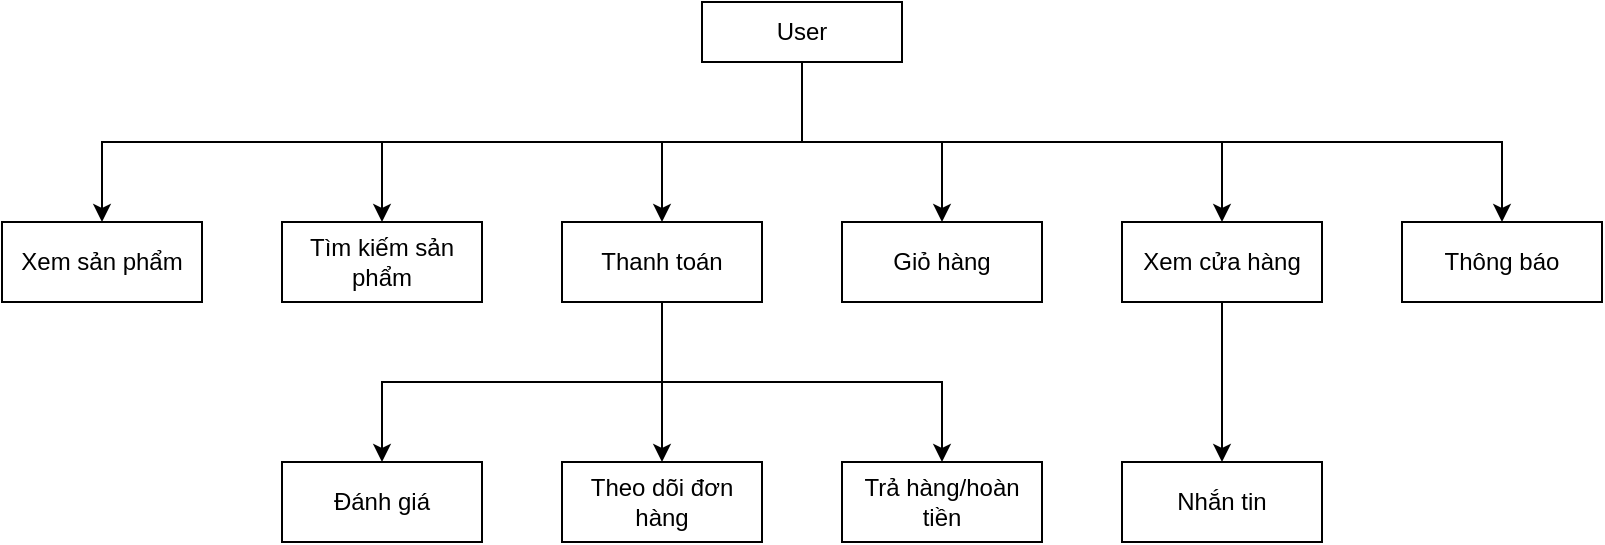 <mxfile version="26.0.16" pages="2">
  <diagram name="User" id="u_PtcYjld4LTcQ6zsmBq">
    <mxGraphModel dx="1434" dy="786" grid="1" gridSize="10" guides="1" tooltips="1" connect="1" arrows="1" fold="1" page="1" pageScale="1" pageWidth="850" pageHeight="1100" math="0" shadow="0">
      <root>
        <mxCell id="0" />
        <mxCell id="1" parent="0" />
        <mxCell id="r91w4G9pcnVKHiQj-TUd-8" style="edgeStyle=orthogonalEdgeStyle;rounded=0;orthogonalLoop=1;jettySize=auto;html=1;" parent="1" source="r91w4G9pcnVKHiQj-TUd-1" target="r91w4G9pcnVKHiQj-TUd-5" edge="1">
          <mxGeometry relative="1" as="geometry">
            <Array as="points">
              <mxPoint x="410" y="280" />
              <mxPoint x="60" y="280" />
            </Array>
          </mxGeometry>
        </mxCell>
        <mxCell id="r91w4G9pcnVKHiQj-TUd-9" style="edgeStyle=orthogonalEdgeStyle;rounded=0;orthogonalLoop=1;jettySize=auto;html=1;" parent="1" source="r91w4G9pcnVKHiQj-TUd-1" target="r91w4G9pcnVKHiQj-TUd-3" edge="1">
          <mxGeometry relative="1" as="geometry">
            <Array as="points">
              <mxPoint x="410" y="280" />
              <mxPoint x="200" y="280" />
            </Array>
          </mxGeometry>
        </mxCell>
        <mxCell id="r91w4G9pcnVKHiQj-TUd-10" style="edgeStyle=orthogonalEdgeStyle;rounded=0;orthogonalLoop=1;jettySize=auto;html=1;" parent="1" source="r91w4G9pcnVKHiQj-TUd-1" target="r91w4G9pcnVKHiQj-TUd-2" edge="1">
          <mxGeometry relative="1" as="geometry" />
        </mxCell>
        <mxCell id="r91w4G9pcnVKHiQj-TUd-11" style="edgeStyle=orthogonalEdgeStyle;rounded=0;orthogonalLoop=1;jettySize=auto;html=1;" parent="1" source="r91w4G9pcnVKHiQj-TUd-1" target="r91w4G9pcnVKHiQj-TUd-4" edge="1">
          <mxGeometry relative="1" as="geometry" />
        </mxCell>
        <mxCell id="r91w4G9pcnVKHiQj-TUd-12" style="edgeStyle=orthogonalEdgeStyle;rounded=0;orthogonalLoop=1;jettySize=auto;html=1;" parent="1" source="r91w4G9pcnVKHiQj-TUd-1" target="r91w4G9pcnVKHiQj-TUd-6" edge="1">
          <mxGeometry relative="1" as="geometry">
            <Array as="points">
              <mxPoint x="410" y="280" />
              <mxPoint x="620" y="280" />
            </Array>
          </mxGeometry>
        </mxCell>
        <mxCell id="r91w4G9pcnVKHiQj-TUd-13" style="edgeStyle=orthogonalEdgeStyle;rounded=0;orthogonalLoop=1;jettySize=auto;html=1;" parent="1" source="r91w4G9pcnVKHiQj-TUd-1" target="r91w4G9pcnVKHiQj-TUd-7" edge="1">
          <mxGeometry relative="1" as="geometry">
            <Array as="points">
              <mxPoint x="410" y="280" />
              <mxPoint x="760" y="280" />
            </Array>
          </mxGeometry>
        </mxCell>
        <mxCell id="r91w4G9pcnVKHiQj-TUd-1" value="User" style="rounded=0;whiteSpace=wrap;html=1;" parent="1" vertex="1">
          <mxGeometry x="360" y="210" width="100" height="30" as="geometry" />
        </mxCell>
        <mxCell id="r91w4G9pcnVKHiQj-TUd-17" style="edgeStyle=orthogonalEdgeStyle;rounded=0;orthogonalLoop=1;jettySize=auto;html=1;entryX=0.5;entryY=0;entryDx=0;entryDy=0;" parent="1" source="r91w4G9pcnVKHiQj-TUd-2" target="r91w4G9pcnVKHiQj-TUd-15" edge="1">
          <mxGeometry relative="1" as="geometry">
            <Array as="points">
              <mxPoint x="340" y="400" />
              <mxPoint x="200" y="400" />
            </Array>
          </mxGeometry>
        </mxCell>
        <mxCell id="r91w4G9pcnVKHiQj-TUd-18" style="edgeStyle=orthogonalEdgeStyle;rounded=0;orthogonalLoop=1;jettySize=auto;html=1;" parent="1" source="r91w4G9pcnVKHiQj-TUd-2" target="r91w4G9pcnVKHiQj-TUd-14" edge="1">
          <mxGeometry relative="1" as="geometry" />
        </mxCell>
        <mxCell id="r91w4G9pcnVKHiQj-TUd-19" style="edgeStyle=orthogonalEdgeStyle;rounded=0;orthogonalLoop=1;jettySize=auto;html=1;" parent="1" source="r91w4G9pcnVKHiQj-TUd-2" target="r91w4G9pcnVKHiQj-TUd-16" edge="1">
          <mxGeometry relative="1" as="geometry">
            <Array as="points">
              <mxPoint x="340" y="400" />
              <mxPoint x="480" y="400" />
            </Array>
          </mxGeometry>
        </mxCell>
        <mxCell id="r91w4G9pcnVKHiQj-TUd-2" value="Thanh toán" style="rounded=0;whiteSpace=wrap;html=1;" parent="1" vertex="1">
          <mxGeometry x="290" y="320" width="100" height="40" as="geometry" />
        </mxCell>
        <mxCell id="r91w4G9pcnVKHiQj-TUd-3" value="Tìm kiếm sản phẩm" style="rounded=0;whiteSpace=wrap;html=1;" parent="1" vertex="1">
          <mxGeometry x="150" y="320" width="100" height="40" as="geometry" />
        </mxCell>
        <mxCell id="r91w4G9pcnVKHiQj-TUd-4" value="Giỏ hàng" style="rounded=0;whiteSpace=wrap;html=1;" parent="1" vertex="1">
          <mxGeometry x="430" y="320" width="100" height="40" as="geometry" />
        </mxCell>
        <mxCell id="r91w4G9pcnVKHiQj-TUd-5" value="Xem sản phẩm" style="rounded=0;whiteSpace=wrap;html=1;" parent="1" vertex="1">
          <mxGeometry x="10" y="320" width="100" height="40" as="geometry" />
        </mxCell>
        <mxCell id="r91w4G9pcnVKHiQj-TUd-21" style="edgeStyle=orthogonalEdgeStyle;rounded=0;orthogonalLoop=1;jettySize=auto;html=1;" parent="1" source="r91w4G9pcnVKHiQj-TUd-6" target="r91w4G9pcnVKHiQj-TUd-20" edge="1">
          <mxGeometry relative="1" as="geometry" />
        </mxCell>
        <mxCell id="r91w4G9pcnVKHiQj-TUd-6" value="Xem cửa hàng" style="rounded=0;whiteSpace=wrap;html=1;" parent="1" vertex="1">
          <mxGeometry x="570" y="320" width="100" height="40" as="geometry" />
        </mxCell>
        <mxCell id="r91w4G9pcnVKHiQj-TUd-7" value="Thông báo" style="rounded=0;whiteSpace=wrap;html=1;" parent="1" vertex="1">
          <mxGeometry x="710" y="320" width="100" height="40" as="geometry" />
        </mxCell>
        <mxCell id="r91w4G9pcnVKHiQj-TUd-14" value="Theo dõi đơn hàng" style="rounded=0;whiteSpace=wrap;html=1;" parent="1" vertex="1">
          <mxGeometry x="290" y="440" width="100" height="40" as="geometry" />
        </mxCell>
        <mxCell id="r91w4G9pcnVKHiQj-TUd-15" value="Đánh giá" style="rounded=0;whiteSpace=wrap;html=1;" parent="1" vertex="1">
          <mxGeometry x="150" y="440" width="100" height="40" as="geometry" />
        </mxCell>
        <mxCell id="r91w4G9pcnVKHiQj-TUd-16" value="Trả hàng/hoàn tiền" style="rounded=0;whiteSpace=wrap;html=1;" parent="1" vertex="1">
          <mxGeometry x="430" y="440" width="100" height="40" as="geometry" />
        </mxCell>
        <mxCell id="r91w4G9pcnVKHiQj-TUd-20" value="Nhắn tin" style="rounded=0;whiteSpace=wrap;html=1;" parent="1" vertex="1">
          <mxGeometry x="570" y="440" width="100" height="40" as="geometry" />
        </mxCell>
      </root>
    </mxGraphModel>
  </diagram>
  <diagram name="Admin" id="uyhby-nrVtymgZTov8or">
    <mxGraphModel dx="2443" dy="873" grid="1" gridSize="10" guides="1" tooltips="1" connect="1" arrows="1" fold="1" page="1" pageScale="1" pageWidth="850" pageHeight="1100" math="0" shadow="0">
      <root>
        <mxCell id="alcRV2SU4wZzmZXJktIi-0" />
        <mxCell id="alcRV2SU4wZzmZXJktIi-1" parent="alcRV2SU4wZzmZXJktIi-0" />
        <mxCell id="alcRV2SU4wZzmZXJktIi-2" style="edgeStyle=orthogonalEdgeStyle;rounded=0;orthogonalLoop=1;jettySize=auto;html=1;entryX=0.5;entryY=0;entryDx=0;entryDy=0;" parent="alcRV2SU4wZzmZXJktIi-1" source="alcRV2SU4wZzmZXJktIi-8" target="alcRV2SU4wZzmZXJktIi-15" edge="1">
          <mxGeometry relative="1" as="geometry">
            <Array as="points">
              <mxPoint x="410" y="280" />
              <mxPoint y="280" />
            </Array>
          </mxGeometry>
        </mxCell>
        <mxCell id="alcRV2SU4wZzmZXJktIi-3" style="edgeStyle=orthogonalEdgeStyle;rounded=0;orthogonalLoop=1;jettySize=auto;html=1;" parent="alcRV2SU4wZzmZXJktIi-1" source="alcRV2SU4wZzmZXJktIi-8" target="alcRV2SU4wZzmZXJktIi-13" edge="1">
          <mxGeometry relative="1" as="geometry">
            <Array as="points">
              <mxPoint x="410" y="280" />
              <mxPoint x="120" y="280" />
            </Array>
          </mxGeometry>
        </mxCell>
        <mxCell id="alcRV2SU4wZzmZXJktIi-4" style="edgeStyle=orthogonalEdgeStyle;rounded=0;orthogonalLoop=1;jettySize=auto;html=1;entryX=0.51;entryY=0;entryDx=0;entryDy=0;entryPerimeter=0;" parent="alcRV2SU4wZzmZXJktIi-1" source="alcRV2SU4wZzmZXJktIi-8" target="alcRV2SU4wZzmZXJktIi-12" edge="1">
          <mxGeometry relative="1" as="geometry">
            <Array as="points">
              <mxPoint x="410" y="280" />
              <mxPoint x="240" y="280" />
              <mxPoint x="240" y="320" />
            </Array>
          </mxGeometry>
        </mxCell>
        <mxCell id="alcRV2SU4wZzmZXJktIi-5" style="edgeStyle=orthogonalEdgeStyle;rounded=0;orthogonalLoop=1;jettySize=auto;html=1;" parent="alcRV2SU4wZzmZXJktIi-1" source="alcRV2SU4wZzmZXJktIi-8" target="alcRV2SU4wZzmZXJktIi-14" edge="1">
          <mxGeometry relative="1" as="geometry" />
        </mxCell>
        <mxCell id="alcRV2SU4wZzmZXJktIi-6" style="edgeStyle=orthogonalEdgeStyle;rounded=0;orthogonalLoop=1;jettySize=auto;html=1;" parent="alcRV2SU4wZzmZXJktIi-1" source="alcRV2SU4wZzmZXJktIi-8" target="alcRV2SU4wZzmZXJktIi-17" edge="1">
          <mxGeometry relative="1" as="geometry">
            <Array as="points">
              <mxPoint x="410" y="280" />
              <mxPoint x="481" y="280" />
            </Array>
          </mxGeometry>
        </mxCell>
        <mxCell id="alcRV2SU4wZzmZXJktIi-7" style="edgeStyle=orthogonalEdgeStyle;rounded=0;orthogonalLoop=1;jettySize=auto;html=1;" parent="alcRV2SU4wZzmZXJktIi-1" source="alcRV2SU4wZzmZXJktIi-8" target="alcRV2SU4wZzmZXJktIi-18" edge="1">
          <mxGeometry relative="1" as="geometry">
            <Array as="points">
              <mxPoint x="410" y="280" />
              <mxPoint x="600" y="280" />
            </Array>
          </mxGeometry>
        </mxCell>
        <mxCell id="cr1ZuJD3zNru47io0Y36-2" style="edgeStyle=orthogonalEdgeStyle;rounded=0;orthogonalLoop=1;jettySize=auto;html=1;" edge="1" parent="alcRV2SU4wZzmZXJktIi-1" source="alcRV2SU4wZzmZXJktIi-8" target="cr1ZuJD3zNru47io0Y36-0">
          <mxGeometry relative="1" as="geometry">
            <Array as="points">
              <mxPoint x="410" y="280" />
              <mxPoint x="720" y="280" />
            </Array>
          </mxGeometry>
        </mxCell>
        <mxCell id="cr1ZuJD3zNru47io0Y36-3" style="edgeStyle=orthogonalEdgeStyle;rounded=0;orthogonalLoop=1;jettySize=auto;html=1;" edge="1" parent="alcRV2SU4wZzmZXJktIi-1" source="alcRV2SU4wZzmZXJktIi-8" target="cr1ZuJD3zNru47io0Y36-1">
          <mxGeometry relative="1" as="geometry">
            <Array as="points">
              <mxPoint x="410" y="280" />
              <mxPoint x="840" y="280" />
            </Array>
          </mxGeometry>
        </mxCell>
        <mxCell id="alcRV2SU4wZzmZXJktIi-8" value="Admin" style="rounded=0;whiteSpace=wrap;html=1;" parent="alcRV2SU4wZzmZXJktIi-1" vertex="1">
          <mxGeometry x="360" y="210" width="100" height="30" as="geometry" />
        </mxCell>
        <mxCell id="alcRV2SU4wZzmZXJktIi-12" value="Cấu hình hệ thống" style="rounded=0;whiteSpace=wrap;html=1;" parent="alcRV2SU4wZzmZXJktIi-1" vertex="1">
          <mxGeometry x="190" y="320" width="100" height="40" as="geometry" />
        </mxCell>
        <mxCell id="alcRV2SU4wZzmZXJktIi-13" value="&lt;span style=&quot;color: rgb(0, 0, 0); font-family: Helvetica; font-size: 12px; font-style: normal; font-variant-ligatures: normal; font-variant-caps: normal; font-weight: 400; letter-spacing: normal; orphans: 2; text-align: center; text-indent: 0px; text-transform: none; widows: 2; word-spacing: 0px; -webkit-text-stroke-width: 0px; white-space: normal; background-color: rgb(251, 251, 251); text-decoration-thickness: initial; text-decoration-style: initial; text-decoration-color: initial; float: none; display: inline !important;&quot;&gt;Dashboard&lt;/span&gt;" style="rounded=0;whiteSpace=wrap;html=1;" parent="alcRV2SU4wZzmZXJktIi-1" vertex="1">
          <mxGeometry x="70" y="320" width="100" height="40" as="geometry" />
        </mxCell>
        <mxCell id="alcRV2SU4wZzmZXJktIi-14" value="Quản lý khách hàng" style="rounded=0;whiteSpace=wrap;html=1;" parent="alcRV2SU4wZzmZXJktIi-1" vertex="1">
          <mxGeometry x="310" y="320" width="100" height="40" as="geometry" />
        </mxCell>
        <mxCell id="cr1ZuJD3zNru47io0Y36-5" style="edgeStyle=orthogonalEdgeStyle;rounded=0;orthogonalLoop=1;jettySize=auto;html=1;" edge="1" parent="alcRV2SU4wZzmZXJktIi-1" source="alcRV2SU4wZzmZXJktIi-15" target="cr1ZuJD3zNru47io0Y36-4">
          <mxGeometry relative="1" as="geometry">
            <Array as="points">
              <mxPoint x="-40" y="400" />
            </Array>
          </mxGeometry>
        </mxCell>
        <mxCell id="cr1ZuJD3zNru47io0Y36-8" style="edgeStyle=orthogonalEdgeStyle;rounded=0;orthogonalLoop=1;jettySize=auto;html=1;" edge="1" parent="alcRV2SU4wZzmZXJktIi-1" source="alcRV2SU4wZzmZXJktIi-15" target="cr1ZuJD3zNru47io0Y36-6">
          <mxGeometry relative="1" as="geometry">
            <Array as="points">
              <mxPoint x="-40" y="490" />
            </Array>
          </mxGeometry>
        </mxCell>
        <mxCell id="cr1ZuJD3zNru47io0Y36-9" style="edgeStyle=orthogonalEdgeStyle;rounded=0;orthogonalLoop=1;jettySize=auto;html=1;" edge="1" parent="alcRV2SU4wZzmZXJktIi-1" source="alcRV2SU4wZzmZXJktIi-15" target="cr1ZuJD3zNru47io0Y36-7">
          <mxGeometry relative="1" as="geometry">
            <Array as="points">
              <mxPoint x="-40" y="570" />
            </Array>
          </mxGeometry>
        </mxCell>
        <mxCell id="alcRV2SU4wZzmZXJktIi-15" value="Quản lý sản phẩm" style="rounded=0;whiteSpace=wrap;html=1;" parent="alcRV2SU4wZzmZXJktIi-1" vertex="1">
          <mxGeometry x="-50" y="320" width="100" height="40" as="geometry" />
        </mxCell>
        <mxCell id="alcRV2SU4wZzmZXJktIi-17" value="Tài chính" style="rounded=0;whiteSpace=wrap;html=1;" parent="alcRV2SU4wZzmZXJktIi-1" vertex="1">
          <mxGeometry x="431" y="320" width="100" height="40" as="geometry" />
        </mxCell>
        <mxCell id="alcRV2SU4wZzmZXJktIi-18" value="Marketing" style="rounded=0;whiteSpace=wrap;html=1;" parent="alcRV2SU4wZzmZXJktIi-1" vertex="1">
          <mxGeometry x="550" y="320" width="100" height="40" as="geometry" />
        </mxCell>
        <mxCell id="cr1ZuJD3zNru47io0Y36-0" value="Vận hành" style="rounded=0;whiteSpace=wrap;html=1;" vertex="1" parent="alcRV2SU4wZzmZXJktIi-1">
          <mxGeometry x="670" y="320" width="100" height="40" as="geometry" />
        </mxCell>
        <mxCell id="cr1ZuJD3zNru47io0Y36-1" value="Quản lý đơn vị vận chuyển" style="rounded=0;whiteSpace=wrap;html=1;" vertex="1" parent="alcRV2SU4wZzmZXJktIi-1">
          <mxGeometry x="790" y="320" width="100" height="40" as="geometry" />
        </mxCell>
        <mxCell id="cr1ZuJD3zNru47io0Y36-4" value="Quản lý danh mục" style="rounded=0;whiteSpace=wrap;html=1;" vertex="1" parent="alcRV2SU4wZzmZXJktIi-1">
          <mxGeometry x="-20" y="380" width="70" height="60" as="geometry" />
        </mxCell>
        <mxCell id="cr1ZuJD3zNru47io0Y36-6" value="danh sách sản phẩm&lt;span style=&quot;color: rgba(0, 0, 0, 0); font-family: monospace; font-size: 0px; text-align: start; text-wrap-mode: nowrap;&quot;&gt;%3CmxGraphModel%3E%3Croot%3E%3CmxCell%20id%3D%220%22%2F%3E%3CmxCell%20id%3D%221%22%20parent%3D%220%22%2F%3E%3CmxCell%20id%3D%222%22%20value%3D%22Qu%E1%BA%A3n%20l%C3%BD%20danh%20m%E1%BB%A5c%22%20style%3D%22rounded%3D0%3BwhiteSpace%3Dwrap%3Bhtml%3D1%3B%22%20vertex%3D%221%22%20parent%3D%221%22%3E%3CmxGeometry%20x%3D%22-20%22%20y%3D%22380%22%20width%3D%2270%22%20height%3D%2260%22%20as%3D%22geometry%22%2F%3E%3C%2FmxCell%3E%3C%2Froot%3E%3C%2FmxGraphModel%3E&lt;/span&gt;" style="rounded=0;whiteSpace=wrap;html=1;" vertex="1" parent="alcRV2SU4wZzmZXJktIi-1">
          <mxGeometry x="-20" y="460" width="70" height="60" as="geometry" />
        </mxCell>
        <mxCell id="cr1ZuJD3zNru47io0Y36-7" value="Quản lý tồn kho" style="rounded=0;whiteSpace=wrap;html=1;" vertex="1" parent="alcRV2SU4wZzmZXJktIi-1">
          <mxGeometry x="-20" y="540" width="70" height="60" as="geometry" />
        </mxCell>
        <mxCell id="cr1ZuJD3zNru47io0Y36-11" style="edgeStyle=orthogonalEdgeStyle;rounded=0;orthogonalLoop=1;jettySize=auto;html=1;" edge="1" parent="alcRV2SU4wZzmZXJktIi-1" target="cr1ZuJD3zNru47io0Y36-13">
          <mxGeometry relative="1" as="geometry">
            <mxPoint x="80" y="360" as="sourcePoint" />
            <Array as="points">
              <mxPoint x="80" y="400" />
            </Array>
          </mxGeometry>
        </mxCell>
        <mxCell id="cr1ZuJD3zNru47io0Y36-12" style="edgeStyle=orthogonalEdgeStyle;rounded=0;orthogonalLoop=1;jettySize=auto;html=1;" edge="1" parent="alcRV2SU4wZzmZXJktIi-1" target="cr1ZuJD3zNru47io0Y36-14">
          <mxGeometry relative="1" as="geometry">
            <mxPoint x="80" y="360" as="sourcePoint" />
            <Array as="points">
              <mxPoint x="80" y="490" />
            </Array>
          </mxGeometry>
        </mxCell>
        <mxCell id="cr1ZuJD3zNru47io0Y36-13" value="Thông tin chung" style="rounded=0;whiteSpace=wrap;html=1;" vertex="1" parent="alcRV2SU4wZzmZXJktIi-1">
          <mxGeometry x="100" y="380" width="70" height="60" as="geometry" />
        </mxCell>
        <mxCell id="cr1ZuJD3zNru47io0Y36-14" value="Doanh thu &amp;amp; Đơn hàng" style="rounded=0;whiteSpace=wrap;html=1;" vertex="1" parent="alcRV2SU4wZzmZXJktIi-1">
          <mxGeometry x="100" y="460" width="70" height="60" as="geometry" />
        </mxCell>
        <mxCell id="cr1ZuJD3zNru47io0Y36-15" style="edgeStyle=orthogonalEdgeStyle;rounded=0;orthogonalLoop=1;jettySize=auto;html=1;" edge="1" parent="alcRV2SU4wZzmZXJktIi-1" target="cr1ZuJD3zNru47io0Y36-16">
          <mxGeometry relative="1" as="geometry">
            <mxPoint x="320" y="360" as="sourcePoint" />
            <Array as="points">
              <mxPoint x="320" y="400" />
            </Array>
          </mxGeometry>
        </mxCell>
        <mxCell id="cr1ZuJD3zNru47io0Y36-16" value="Chăm sóc khách hàng" style="rounded=0;whiteSpace=wrap;html=1;" vertex="1" parent="alcRV2SU4wZzmZXJktIi-1">
          <mxGeometry x="340" y="380" width="70" height="60" as="geometry" />
        </mxCell>
        <mxCell id="cr1ZuJD3zNru47io0Y36-17" style="edgeStyle=orthogonalEdgeStyle;rounded=0;orthogonalLoop=1;jettySize=auto;html=1;" edge="1" parent="alcRV2SU4wZzmZXJktIi-1" target="cr1ZuJD3zNru47io0Y36-20">
          <mxGeometry relative="1" as="geometry">
            <mxPoint x="441" y="360" as="sourcePoint" />
            <Array as="points">
              <mxPoint x="441" y="400" />
            </Array>
          </mxGeometry>
        </mxCell>
        <mxCell id="cr1ZuJD3zNru47io0Y36-18" style="edgeStyle=orthogonalEdgeStyle;rounded=0;orthogonalLoop=1;jettySize=auto;html=1;" edge="1" parent="alcRV2SU4wZzmZXJktIi-1" target="cr1ZuJD3zNru47io0Y36-21">
          <mxGeometry relative="1" as="geometry">
            <mxPoint x="441" y="360" as="sourcePoint" />
            <Array as="points">
              <mxPoint x="441" y="490" />
            </Array>
          </mxGeometry>
        </mxCell>
        <mxCell id="cr1ZuJD3zNru47io0Y36-19" style="edgeStyle=orthogonalEdgeStyle;rounded=0;orthogonalLoop=1;jettySize=auto;html=1;" edge="1" parent="alcRV2SU4wZzmZXJktIi-1" target="cr1ZuJD3zNru47io0Y36-22">
          <mxGeometry relative="1" as="geometry">
            <mxPoint x="441" y="360" as="sourcePoint" />
            <Array as="points">
              <mxPoint x="441" y="570" />
            </Array>
          </mxGeometry>
        </mxCell>
        <mxCell id="cr1ZuJD3zNru47io0Y36-20" value="Doanh thu" style="rounded=0;whiteSpace=wrap;html=1;" vertex="1" parent="alcRV2SU4wZzmZXJktIi-1">
          <mxGeometry x="461" y="380" width="70" height="60" as="geometry" />
        </mxCell>
        <mxCell id="cr1ZuJD3zNru47io0Y36-21" value="Số dư" style="rounded=0;whiteSpace=wrap;html=1;" vertex="1" parent="alcRV2SU4wZzmZXJktIi-1">
          <mxGeometry x="461" y="460" width="70" height="60" as="geometry" />
        </mxCell>
        <mxCell id="cr1ZuJD3zNru47io0Y36-22" value="Cài đặt ngân hàng&lt;span style=&quot;color: rgba(0, 0, 0, 0); font-family: monospace; font-size: 0px; text-align: start; text-wrap-mode: nowrap;&quot;&gt;%3CmxGraphModel%3E%3Croot%3E%3CmxCell%20id%3D%220%22%2F%3E%3CmxCell%20id%3D%221%22%20parent%3D%220%22%2F%3E%3CmxCell%20id%3D%222%22%20style%3D%22edgeStyle%3DorthogonalEdgeStyle%3Brounded%3D0%3BorthogonalLoop%3D1%3BjettySize%3Dauto%3Bhtml%3D1%3B%22%20edge%3D%221%22%20target%3D%225%22%20parent%3D%221%22%3E%3CmxGeometry%20relative%3D%221%22%20as%3D%22geometry%22%3E%3CmxPoint%20x%3D%22-40%22%20y%3D%22360%22%20as%3D%22sourcePoint%22%2F%3E%3CArray%20as%3D%22points%22%3E%3CmxPoint%20x%3D%22-40%22%20y%3D%22400%22%2F%3E%3C%2FArray%3E%3C%2FmxGeometry%3E%3C%2FmxCell%3E%3CmxCell%20id%3D%223%22%20style%3D%22edgeStyle%3DorthogonalEdgeStyle%3Brounded%3D0%3BorthogonalLoop%3D1%3BjettySize%3Dauto%3Bhtml%3D1%3B%22%20edge%3D%221%22%20target%3D%226%22%20parent%3D%221%22%3E%3CmxGeometry%20relative%3D%221%22%20as%3D%22geometry%22%3E%3CmxPoint%20x%3D%22-40%22%20y%3D%22360%22%20as%3D%22sourcePoint%22%2F%3E%3CArray%20as%3D%22points%22%3E%3CmxPoint%20x%3D%22-40%22%20y%3D%22490%22%2F%3E%3C%2FArray%3E%3C%2FmxGeometry%3E%3C%2FmxCell%3E%3CmxCell%20id%3D%224%22%20style%3D%22edgeStyle%3DorthogonalEdgeStyle%3Brounded%3D0%3BorthogonalLoop%3D1%3BjettySize%3Dauto%3Bhtml%3D1%3B%22%20edge%3D%221%22%20target%3D%227%22%20parent%3D%221%22%3E%3CmxGeometry%20relative%3D%221%22%20as%3D%22geometry%22%3E%3CmxPoint%20x%3D%22-40%22%20y%3D%22360%22%20as%3D%22sourcePoint%22%2F%3E%3CArray%20as%3D%22points%22%3E%3CmxPoint%20x%3D%22-40%22%20y%3D%22570%22%2F%3E%3C%2FArray%3E%3C%2FmxGeometry%3E%3C%2FmxCell%3E%3CmxCell%20id%3D%225%22%20value%3D%22Qu%E1%BA%A3n%20l%C3%BD%20danh%20m%E1%BB%A5c%22%20style%3D%22rounded%3D0%3BwhiteSpace%3Dwrap%3Bhtml%3D1%3B%22%20vertex%3D%221%22%20parent%3D%221%22%3E%3CmxGeometry%20x%3D%22-20%22%20y%3D%22380%22%20width%3D%2270%22%20height%3D%2260%22%20as%3D%22geometry%22%2F%3E%3C%2FmxCell%3E%3CmxCell%20id%3D%226%22%20value%3D%22danh%20s%C3%A1ch%20s%E1%BA%A3n%20ph%E1%BA%A9m%26lt%3Bspan%20style%3D%26quot%3Bcolor%3A%20rgba(0%2C%200%2C%200%2C%200)%3B%20font-family%3A%20monospace%3B%20font-size%3A%200px%3B%20text-align%3A%20start%3B%20text-wrap-mode%3A%20nowrap%3B%26quot%3B%26gt%3B%253CmxGraphModel%253E%253Croot%253E%253CmxCell%2520id%253D%25220%2522%252F%253E%253CmxCell%2520id%253D%25221%2522%2520parent%253D%25220%2522%252F%253E%253CmxCell%2520id%253D%25222%2522%2520value%253D%2522Qu%25E1%25BA%25A3n%2520l%25C3%25BD%2520danh%2520m%25E1%25BB%25A5c%2522%2520style%253D%2522rounded%253D0%253BwhiteSpace%253Dwrap%253Bhtml%253D1%253B%2522%2520vertex%253D%25221%2522%2520parent%253D%25221%2522%253E%253CmxGeometry%2520x%253D%2522-20%2522%2520y%253D%2522380%2522%2520width%253D%252270%2522%2520height%253D%252260%2522%2520as%253D%2522geometry%2522%252F%253E%253C%252FmxCell%253E%253C%252Froot%253E%253C%252FmxGraphModel%253E%26lt%3B%2Fspan%26gt%3B%22%20style%3D%22rounded%3D0%3BwhiteSpace%3Dwrap%3Bhtml%3D1%3B%22%20vertex%3D%221%22%20parent%3D%221%22%3E%3CmxGeometry%20x%3D%22-20%22%20y%3D%22460%22%20width%3D%2270%22%20height%3D%2260%22%20as%3D%22geometry%22%2F%3E%3C%2FmxCell%3E%3CmxCell%20id%3D%227%22%20value%3D%22Qu%E1%BA%A3n%20l%C3%BD%20t%E1%BB%93n%20kho%22%20style%3D%22rounded%3D0%3BwhiteSpace%3Dwrap%3Bhtml%3D1%3B%22%20vertex%3D%221%22%20parent%3D%221%22%3E%3CmxGeometry%20x%3D%22-20%22%20y%3D%22540%22%20width%3D%2270%22%20height%3D%2260%22%20as%3D%22geometry%22%2F%3E%3C%2FmxCell%3E%3C%2Froot%3E%3C%2FmxGraphModel%3E&lt;/span&gt;" style="rounded=0;whiteSpace=wrap;html=1;" vertex="1" parent="alcRV2SU4wZzmZXJktIi-1">
          <mxGeometry x="461" y="540" width="70" height="60" as="geometry" />
        </mxCell>
        <mxCell id="cr1ZuJD3zNru47io0Y36-23" style="edgeStyle=orthogonalEdgeStyle;rounded=0;orthogonalLoop=1;jettySize=auto;html=1;" edge="1" parent="alcRV2SU4wZzmZXJktIi-1" target="cr1ZuJD3zNru47io0Y36-26">
          <mxGeometry relative="1" as="geometry">
            <mxPoint x="560" y="360" as="sourcePoint" />
            <Array as="points">
              <mxPoint x="560" y="400" />
            </Array>
          </mxGeometry>
        </mxCell>
        <mxCell id="cr1ZuJD3zNru47io0Y36-24" style="edgeStyle=orthogonalEdgeStyle;rounded=0;orthogonalLoop=1;jettySize=auto;html=1;" edge="1" parent="alcRV2SU4wZzmZXJktIi-1" target="cr1ZuJD3zNru47io0Y36-27">
          <mxGeometry relative="1" as="geometry">
            <mxPoint x="560" y="360" as="sourcePoint" />
            <Array as="points">
              <mxPoint x="560" y="490" />
            </Array>
          </mxGeometry>
        </mxCell>
        <mxCell id="cr1ZuJD3zNru47io0Y36-25" style="edgeStyle=orthogonalEdgeStyle;rounded=0;orthogonalLoop=1;jettySize=auto;html=1;" edge="1" parent="alcRV2SU4wZzmZXJktIi-1" target="cr1ZuJD3zNru47io0Y36-28">
          <mxGeometry relative="1" as="geometry">
            <mxPoint x="560" y="360" as="sourcePoint" />
            <Array as="points">
              <mxPoint x="560" y="570" />
            </Array>
          </mxGeometry>
        </mxCell>
        <mxCell id="cr1ZuJD3zNru47io0Y36-26" value="Quản lý mã giảm giá" style="rounded=0;whiteSpace=wrap;html=1;" vertex="1" parent="alcRV2SU4wZzmZXJktIi-1">
          <mxGeometry x="580" y="380" width="70" height="60" as="geometry" />
        </mxCell>
        <mxCell id="cr1ZuJD3zNru47io0Y36-27" value="Chương trình marketing" style="rounded=0;whiteSpace=wrap;html=1;" vertex="1" parent="alcRV2SU4wZzmZXJktIi-1">
          <mxGeometry x="580" y="460" width="70" height="60" as="geometry" />
        </mxCell>
        <mxCell id="cr1ZuJD3zNru47io0Y36-28" value="Quảng cáo" style="rounded=0;whiteSpace=wrap;html=1;" vertex="1" parent="alcRV2SU4wZzmZXJktIi-1">
          <mxGeometry x="580" y="540" width="70" height="60" as="geometry" />
        </mxCell>
        <mxCell id="cr1ZuJD3zNru47io0Y36-29" style="edgeStyle=orthogonalEdgeStyle;rounded=0;orthogonalLoop=1;jettySize=auto;html=1;" edge="1" parent="alcRV2SU4wZzmZXJktIi-1" target="cr1ZuJD3zNru47io0Y36-32">
          <mxGeometry relative="1" as="geometry">
            <mxPoint x="680" y="360" as="sourcePoint" />
            <Array as="points">
              <mxPoint x="680" y="400" />
            </Array>
          </mxGeometry>
        </mxCell>
        <mxCell id="cr1ZuJD3zNru47io0Y36-30" style="edgeStyle=orthogonalEdgeStyle;rounded=0;orthogonalLoop=1;jettySize=auto;html=1;" edge="1" parent="alcRV2SU4wZzmZXJktIi-1" target="cr1ZuJD3zNru47io0Y36-33">
          <mxGeometry relative="1" as="geometry">
            <mxPoint x="680" y="360" as="sourcePoint" />
            <Array as="points">
              <mxPoint x="680" y="490" />
            </Array>
          </mxGeometry>
        </mxCell>
        <mxCell id="cr1ZuJD3zNru47io0Y36-32" value="Đơn hàng" style="rounded=0;whiteSpace=wrap;html=1;" vertex="1" parent="alcRV2SU4wZzmZXJktIi-1">
          <mxGeometry x="700" y="380" width="70" height="60" as="geometry" />
        </mxCell>
        <mxCell id="cr1ZuJD3zNru47io0Y36-33" value="Nhập kho" style="rounded=0;whiteSpace=wrap;html=1;" vertex="1" parent="alcRV2SU4wZzmZXJktIi-1">
          <mxGeometry x="700" y="460" width="70" height="60" as="geometry" />
        </mxCell>
      </root>
    </mxGraphModel>
  </diagram>
</mxfile>
